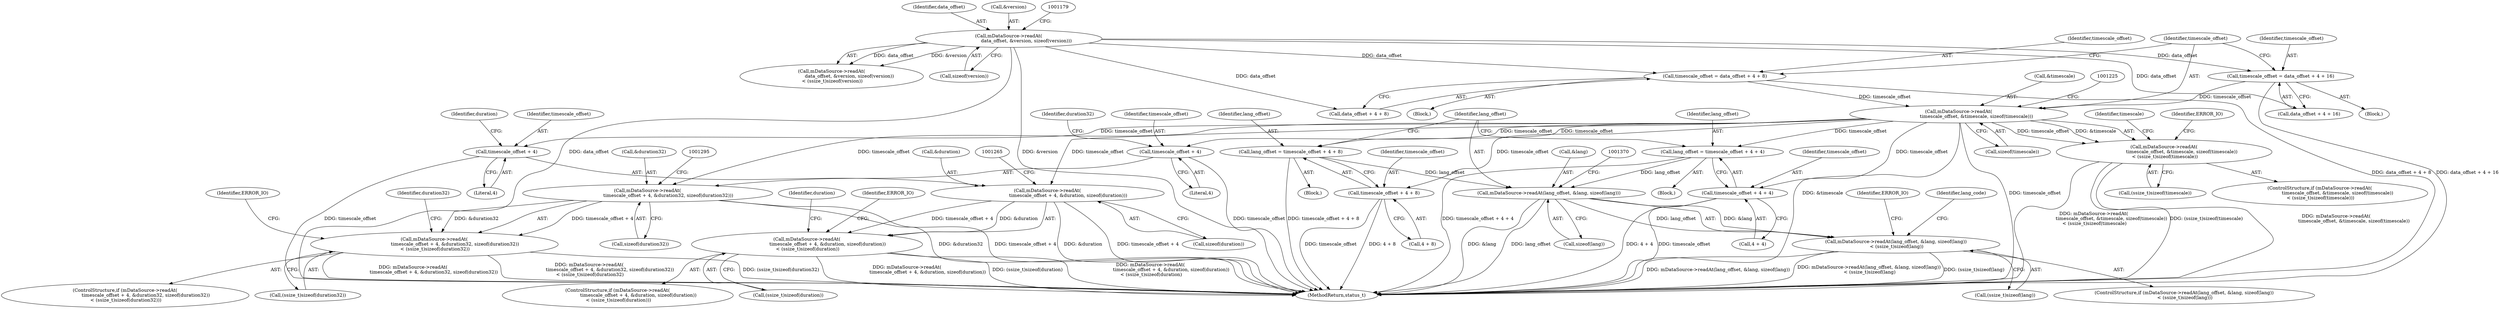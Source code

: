 digraph "0_Android_e7142a0703bc93f75e213e96ebc19000022afed9@API" {
"1001218" [label="(Call,mDataSource->readAt(\n                        timescale_offset, &timescale, sizeof(timescale)))"];
"1001191" [label="(Call,timescale_offset = data_offset + 4 + 16)"];
"1001172" [label="(Call,mDataSource->readAt(\n                        data_offset, &version, sizeof(version)))"];
"1001204" [label="(Call,timescale_offset = data_offset + 4 + 8)"];
"1001217" [label="(Call,mDataSource->readAt(\n                        timescale_offset, &timescale, sizeof(timescale))\n < (ssize_t)sizeof(timescale))"];
"1001256" [label="(Call,mDataSource->readAt(\n                            timescale_offset + 4, &duration, sizeof(duration)))"];
"1001255" [label="(Call,mDataSource->readAt(\n                            timescale_offset + 4, &duration, sizeof(duration))\n < (ssize_t)sizeof(duration))"];
"1001257" [label="(Call,timescale_offset + 4)"];
"1001286" [label="(Call,mDataSource->readAt(\n                            timescale_offset + 4, &duration32, sizeof(duration32)))"];
"1001285" [label="(Call,mDataSource->readAt(\n                            timescale_offset + 4, &duration32, sizeof(duration32))\n < (ssize_t)sizeof(duration32))"];
"1001287" [label="(Call,timescale_offset + 4)"];
"1001337" [label="(Call,lang_offset = timescale_offset + 4 + 8)"];
"1001363" [label="(Call,mDataSource->readAt(lang_offset, &lang, sizeof(lang)))"];
"1001362" [label="(Call,mDataSource->readAt(lang_offset, &lang, sizeof(lang))\n < (ssize_t)sizeof(lang))"];
"1001339" [label="(Call,timescale_offset + 4 + 8)"];
"1001350" [label="(Call,lang_offset = timescale_offset + 4 + 4)"];
"1001352" [label="(Call,timescale_offset + 4 + 4)"];
"1001285" [label="(Call,mDataSource->readAt(\n                            timescale_offset + 4, &duration32, sizeof(duration32))\n < (ssize_t)sizeof(duration32))"];
"1001354" [label="(Call,4 + 4)"];
"1001173" [label="(Identifier,data_offset)"];
"1001336" [label="(Block,)"];
"1001254" [label="(ControlStructure,if (mDataSource->readAt(\n                            timescale_offset + 4, &duration, sizeof(duration))\n < (ssize_t)sizeof(duration)))"];
"1001233" [label="(Identifier,timescale)"];
"1001287" [label="(Call,timescale_offset + 4)"];
"1001262" [label="(Call,sizeof(duration))"];
"1001259" [label="(Literal,4)"];
"1001362" [label="(Call,mDataSource->readAt(lang_offset, &lang, sizeof(lang))\n < (ssize_t)sizeof(lang))"];
"1001365" [label="(Call,&lang)"];
"1001361" [label="(ControlStructure,if (mDataSource->readAt(lang_offset, &lang, sizeof(lang))\n < (ssize_t)sizeof(lang)))"];
"1001353" [label="(Identifier,timescale_offset)"];
"1001303" [label="(Identifier,duration32)"];
"1001291" [label="(Identifier,duration32)"];
"1001204" [label="(Call,timescale_offset = data_offset + 4 + 8)"];
"1001205" [label="(Identifier,timescale_offset)"];
"1001230" [label="(Identifier,ERROR_IO)"];
"1001273" [label="(Identifier,duration)"];
"1001339" [label="(Call,timescale_offset + 4 + 8)"];
"1001190" [label="(Block,)"];
"1001364" [label="(Identifier,lang_offset)"];
"1001349" [label="(Block,)"];
"1001256" [label="(Call,mDataSource->readAt(\n                            timescale_offset + 4, &duration, sizeof(duration)))"];
"1001219" [label="(Identifier,timescale_offset)"];
"1001258" [label="(Identifier,timescale_offset)"];
"1001300" [label="(Identifier,ERROR_IO)"];
"1001220" [label="(Call,&timescale)"];
"1001216" [label="(ControlStructure,if (mDataSource->readAt(\n                        timescale_offset, &timescale, sizeof(timescale))\n < (ssize_t)sizeof(timescale)))"];
"1001284" [label="(ControlStructure,if (mDataSource->readAt(\n                            timescale_offset + 4, &duration32, sizeof(duration32))\n < (ssize_t)sizeof(duration32)))"];
"1001191" [label="(Call,timescale_offset = data_offset + 4 + 16)"];
"1001222" [label="(Call,sizeof(timescale))"];
"1001270" [label="(Identifier,ERROR_IO)"];
"1001292" [label="(Call,sizeof(duration32))"];
"1001340" [label="(Identifier,timescale_offset)"];
"1001260" [label="(Call,&duration)"];
"1001192" [label="(Identifier,timescale_offset)"];
"1001217" [label="(Call,mDataSource->readAt(\n                        timescale_offset, &timescale, sizeof(timescale))\n < (ssize_t)sizeof(timescale))"];
"1001206" [label="(Call,data_offset + 4 + 8)"];
"1001171" [label="(Call,mDataSource->readAt(\n                        data_offset, &version, sizeof(version))\n < (ssize_t)sizeof(version))"];
"1001255" [label="(Call,mDataSource->readAt(\n                            timescale_offset + 4, &duration, sizeof(duration))\n < (ssize_t)sizeof(duration))"];
"1001294" [label="(Call,(ssize_t)sizeof(duration32))"];
"1001341" [label="(Call,4 + 8)"];
"1001290" [label="(Call,&duration32)"];
"1001337" [label="(Call,lang_offset = timescale_offset + 4 + 8)"];
"1001172" [label="(Call,mDataSource->readAt(\n                        data_offset, &version, sizeof(version)))"];
"1003275" [label="(MethodReturn,status_t)"];
"1001350" [label="(Call,lang_offset = timescale_offset + 4 + 4)"];
"1001264" [label="(Call,(ssize_t)sizeof(duration))"];
"1001288" [label="(Identifier,timescale_offset)"];
"1001338" [label="(Identifier,lang_offset)"];
"1001257" [label="(Call,timescale_offset + 4)"];
"1001203" [label="(Block,)"];
"1001286" [label="(Call,mDataSource->readAt(\n                            timescale_offset + 4, &duration32, sizeof(duration32)))"];
"1001363" [label="(Call,mDataSource->readAt(lang_offset, &lang, sizeof(lang)))"];
"1001375" [label="(Identifier,ERROR_IO)"];
"1001351" [label="(Identifier,lang_offset)"];
"1001379" [label="(Identifier,lang_code)"];
"1001289" [label="(Literal,4)"];
"1001367" [label="(Call,sizeof(lang))"];
"1001193" [label="(Call,data_offset + 4 + 16)"];
"1001352" [label="(Call,timescale_offset + 4 + 4)"];
"1001369" [label="(Call,(ssize_t)sizeof(lang))"];
"1001218" [label="(Call,mDataSource->readAt(\n                        timescale_offset, &timescale, sizeof(timescale)))"];
"1001261" [label="(Identifier,duration)"];
"1001176" [label="(Call,sizeof(version))"];
"1001224" [label="(Call,(ssize_t)sizeof(timescale))"];
"1001174" [label="(Call,&version)"];
"1001218" -> "1001217"  [label="AST: "];
"1001218" -> "1001222"  [label="CFG: "];
"1001219" -> "1001218"  [label="AST: "];
"1001220" -> "1001218"  [label="AST: "];
"1001222" -> "1001218"  [label="AST: "];
"1001225" -> "1001218"  [label="CFG: "];
"1001218" -> "1003275"  [label="DDG: &timescale"];
"1001218" -> "1003275"  [label="DDG: timescale_offset"];
"1001218" -> "1001217"  [label="DDG: timescale_offset"];
"1001218" -> "1001217"  [label="DDG: &timescale"];
"1001191" -> "1001218"  [label="DDG: timescale_offset"];
"1001204" -> "1001218"  [label="DDG: timescale_offset"];
"1001218" -> "1001256"  [label="DDG: timescale_offset"];
"1001218" -> "1001257"  [label="DDG: timescale_offset"];
"1001218" -> "1001286"  [label="DDG: timescale_offset"];
"1001218" -> "1001287"  [label="DDG: timescale_offset"];
"1001218" -> "1001337"  [label="DDG: timescale_offset"];
"1001218" -> "1001339"  [label="DDG: timescale_offset"];
"1001218" -> "1001350"  [label="DDG: timescale_offset"];
"1001218" -> "1001352"  [label="DDG: timescale_offset"];
"1001191" -> "1001190"  [label="AST: "];
"1001191" -> "1001193"  [label="CFG: "];
"1001192" -> "1001191"  [label="AST: "];
"1001193" -> "1001191"  [label="AST: "];
"1001219" -> "1001191"  [label="CFG: "];
"1001191" -> "1003275"  [label="DDG: data_offset + 4 + 16"];
"1001172" -> "1001191"  [label="DDG: data_offset"];
"1001172" -> "1001171"  [label="AST: "];
"1001172" -> "1001176"  [label="CFG: "];
"1001173" -> "1001172"  [label="AST: "];
"1001174" -> "1001172"  [label="AST: "];
"1001176" -> "1001172"  [label="AST: "];
"1001179" -> "1001172"  [label="CFG: "];
"1001172" -> "1003275"  [label="DDG: data_offset"];
"1001172" -> "1003275"  [label="DDG: &version"];
"1001172" -> "1001171"  [label="DDG: data_offset"];
"1001172" -> "1001171"  [label="DDG: &version"];
"1001172" -> "1001193"  [label="DDG: data_offset"];
"1001172" -> "1001204"  [label="DDG: data_offset"];
"1001172" -> "1001206"  [label="DDG: data_offset"];
"1001204" -> "1001203"  [label="AST: "];
"1001204" -> "1001206"  [label="CFG: "];
"1001205" -> "1001204"  [label="AST: "];
"1001206" -> "1001204"  [label="AST: "];
"1001219" -> "1001204"  [label="CFG: "];
"1001204" -> "1003275"  [label="DDG: data_offset + 4 + 8"];
"1001217" -> "1001216"  [label="AST: "];
"1001217" -> "1001224"  [label="CFG: "];
"1001224" -> "1001217"  [label="AST: "];
"1001230" -> "1001217"  [label="CFG: "];
"1001233" -> "1001217"  [label="CFG: "];
"1001217" -> "1003275"  [label="DDG: mDataSource->readAt(\n                        timescale_offset, &timescale, sizeof(timescale))"];
"1001217" -> "1003275"  [label="DDG: mDataSource->readAt(\n                        timescale_offset, &timescale, sizeof(timescale))\n < (ssize_t)sizeof(timescale)"];
"1001217" -> "1003275"  [label="DDG: (ssize_t)sizeof(timescale)"];
"1001256" -> "1001255"  [label="AST: "];
"1001256" -> "1001262"  [label="CFG: "];
"1001257" -> "1001256"  [label="AST: "];
"1001260" -> "1001256"  [label="AST: "];
"1001262" -> "1001256"  [label="AST: "];
"1001265" -> "1001256"  [label="CFG: "];
"1001256" -> "1003275"  [label="DDG: timescale_offset + 4"];
"1001256" -> "1003275"  [label="DDG: &duration"];
"1001256" -> "1001255"  [label="DDG: timescale_offset + 4"];
"1001256" -> "1001255"  [label="DDG: &duration"];
"1001255" -> "1001254"  [label="AST: "];
"1001255" -> "1001264"  [label="CFG: "];
"1001264" -> "1001255"  [label="AST: "];
"1001270" -> "1001255"  [label="CFG: "];
"1001273" -> "1001255"  [label="CFG: "];
"1001255" -> "1003275"  [label="DDG: mDataSource->readAt(\n                            timescale_offset + 4, &duration, sizeof(duration))\n < (ssize_t)sizeof(duration)"];
"1001255" -> "1003275"  [label="DDG: mDataSource->readAt(\n                            timescale_offset + 4, &duration, sizeof(duration))"];
"1001255" -> "1003275"  [label="DDG: (ssize_t)sizeof(duration)"];
"1001257" -> "1001259"  [label="CFG: "];
"1001258" -> "1001257"  [label="AST: "];
"1001259" -> "1001257"  [label="AST: "];
"1001261" -> "1001257"  [label="CFG: "];
"1001257" -> "1003275"  [label="DDG: timescale_offset"];
"1001286" -> "1001285"  [label="AST: "];
"1001286" -> "1001292"  [label="CFG: "];
"1001287" -> "1001286"  [label="AST: "];
"1001290" -> "1001286"  [label="AST: "];
"1001292" -> "1001286"  [label="AST: "];
"1001295" -> "1001286"  [label="CFG: "];
"1001286" -> "1003275"  [label="DDG: &duration32"];
"1001286" -> "1003275"  [label="DDG: timescale_offset + 4"];
"1001286" -> "1001285"  [label="DDG: timescale_offset + 4"];
"1001286" -> "1001285"  [label="DDG: &duration32"];
"1001285" -> "1001284"  [label="AST: "];
"1001285" -> "1001294"  [label="CFG: "];
"1001294" -> "1001285"  [label="AST: "];
"1001300" -> "1001285"  [label="CFG: "];
"1001303" -> "1001285"  [label="CFG: "];
"1001285" -> "1003275"  [label="DDG: mDataSource->readAt(\n                            timescale_offset + 4, &duration32, sizeof(duration32))"];
"1001285" -> "1003275"  [label="DDG: mDataSource->readAt(\n                            timescale_offset + 4, &duration32, sizeof(duration32))\n < (ssize_t)sizeof(duration32)"];
"1001285" -> "1003275"  [label="DDG: (ssize_t)sizeof(duration32)"];
"1001287" -> "1001289"  [label="CFG: "];
"1001288" -> "1001287"  [label="AST: "];
"1001289" -> "1001287"  [label="AST: "];
"1001291" -> "1001287"  [label="CFG: "];
"1001287" -> "1003275"  [label="DDG: timescale_offset"];
"1001337" -> "1001336"  [label="AST: "];
"1001337" -> "1001339"  [label="CFG: "];
"1001338" -> "1001337"  [label="AST: "];
"1001339" -> "1001337"  [label="AST: "];
"1001364" -> "1001337"  [label="CFG: "];
"1001337" -> "1003275"  [label="DDG: timescale_offset + 4 + 8"];
"1001337" -> "1001363"  [label="DDG: lang_offset"];
"1001363" -> "1001362"  [label="AST: "];
"1001363" -> "1001367"  [label="CFG: "];
"1001364" -> "1001363"  [label="AST: "];
"1001365" -> "1001363"  [label="AST: "];
"1001367" -> "1001363"  [label="AST: "];
"1001370" -> "1001363"  [label="CFG: "];
"1001363" -> "1003275"  [label="DDG: lang_offset"];
"1001363" -> "1003275"  [label="DDG: &lang"];
"1001363" -> "1001362"  [label="DDG: lang_offset"];
"1001363" -> "1001362"  [label="DDG: &lang"];
"1001350" -> "1001363"  [label="DDG: lang_offset"];
"1001362" -> "1001361"  [label="AST: "];
"1001362" -> "1001369"  [label="CFG: "];
"1001369" -> "1001362"  [label="AST: "];
"1001375" -> "1001362"  [label="CFG: "];
"1001379" -> "1001362"  [label="CFG: "];
"1001362" -> "1003275"  [label="DDG: mDataSource->readAt(lang_offset, &lang, sizeof(lang))"];
"1001362" -> "1003275"  [label="DDG: mDataSource->readAt(lang_offset, &lang, sizeof(lang))\n < (ssize_t)sizeof(lang)"];
"1001362" -> "1003275"  [label="DDG: (ssize_t)sizeof(lang)"];
"1001339" -> "1001341"  [label="CFG: "];
"1001340" -> "1001339"  [label="AST: "];
"1001341" -> "1001339"  [label="AST: "];
"1001339" -> "1003275"  [label="DDG: 4 + 8"];
"1001339" -> "1003275"  [label="DDG: timescale_offset"];
"1001350" -> "1001349"  [label="AST: "];
"1001350" -> "1001352"  [label="CFG: "];
"1001351" -> "1001350"  [label="AST: "];
"1001352" -> "1001350"  [label="AST: "];
"1001364" -> "1001350"  [label="CFG: "];
"1001350" -> "1003275"  [label="DDG: timescale_offset + 4 + 4"];
"1001352" -> "1001354"  [label="CFG: "];
"1001353" -> "1001352"  [label="AST: "];
"1001354" -> "1001352"  [label="AST: "];
"1001352" -> "1003275"  [label="DDG: timescale_offset"];
"1001352" -> "1003275"  [label="DDG: 4 + 4"];
}
